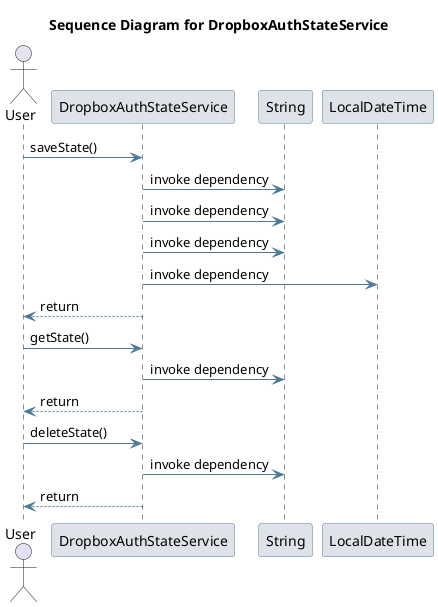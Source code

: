@startuml
skinparam sequence {
 ArrowColor #4D7A97 
 ParticipantBorderColor #4D7A97 
 ParticipantBackgroundColor #DEE3E9 
}
title Sequence Diagram for DropboxAuthStateService

actor User
User -> DropboxAuthStateService: saveState()
participant String
DropboxAuthStateService -> String: invoke dependency
DropboxAuthStateService -> String: invoke dependency
DropboxAuthStateService -> String: invoke dependency
participant LocalDateTime
DropboxAuthStateService -> LocalDateTime: invoke dependency
DropboxAuthStateService --> User : return
User -> DropboxAuthStateService: getState()
DropboxAuthStateService -> String: invoke dependency
DropboxAuthStateService --> User : return
User -> DropboxAuthStateService: deleteState()
DropboxAuthStateService -> String: invoke dependency
DropboxAuthStateService --> User : return
@enduml